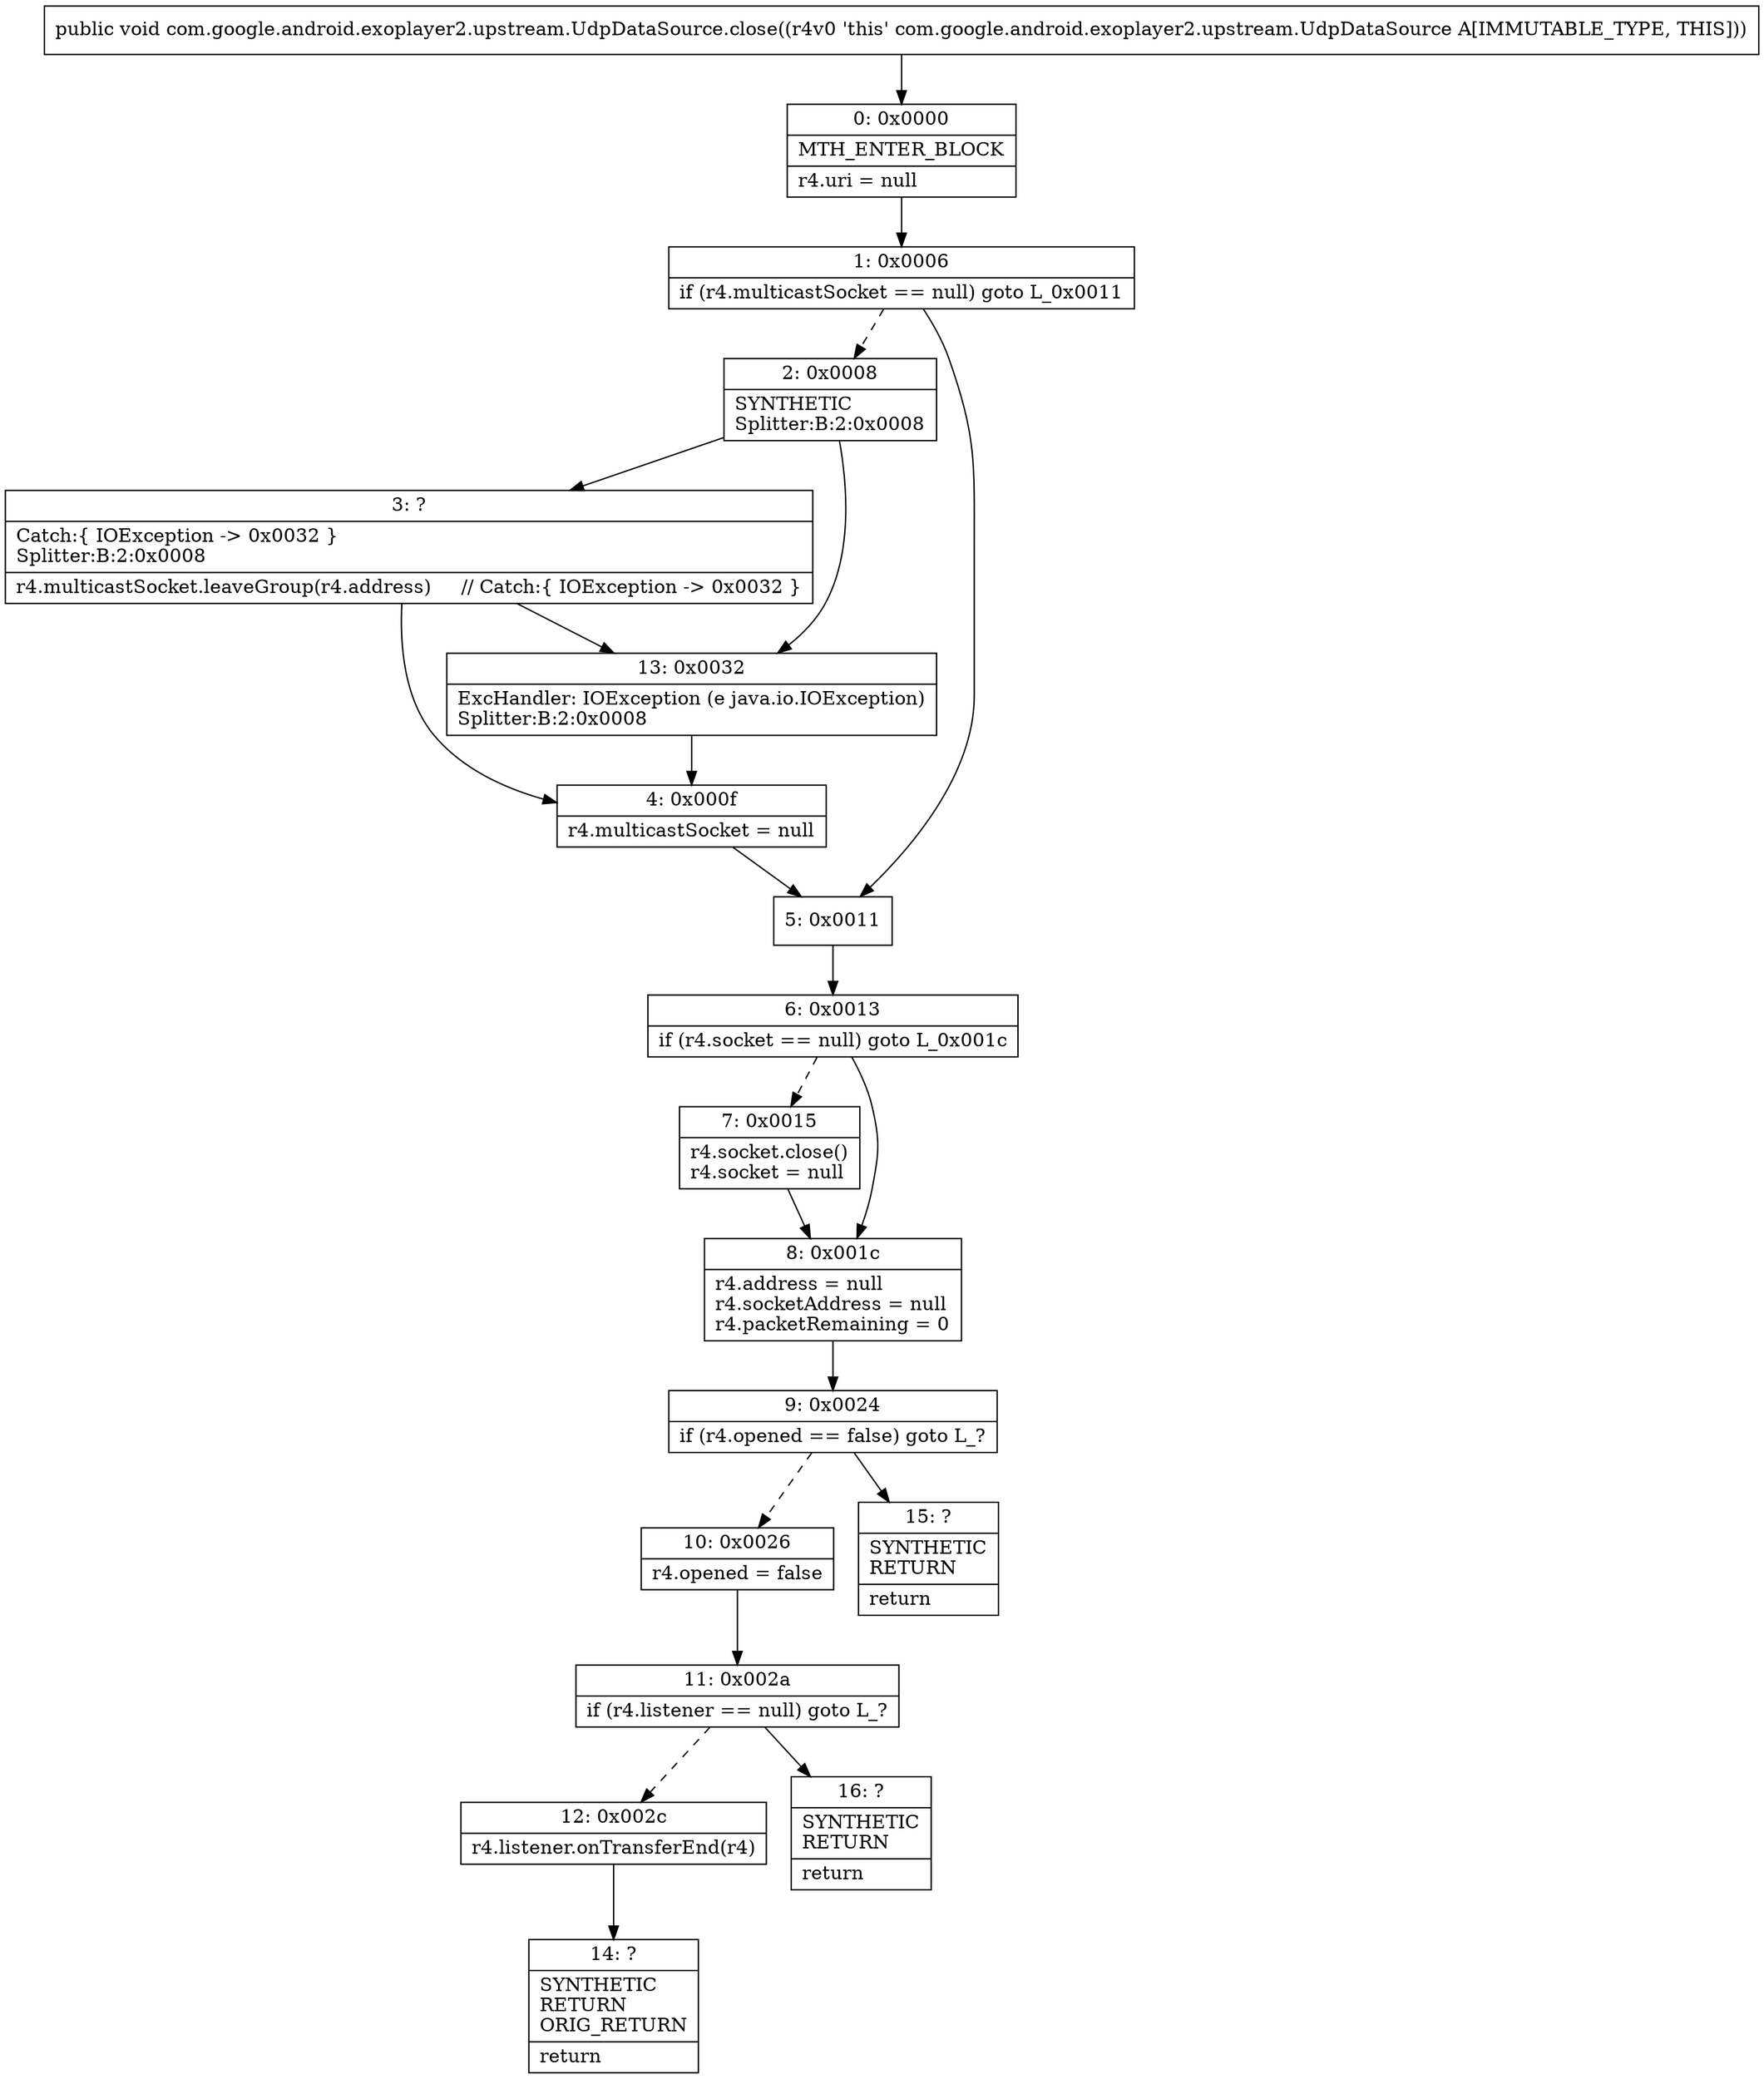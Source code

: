 digraph "CFG forcom.google.android.exoplayer2.upstream.UdpDataSource.close()V" {
Node_0 [shape=record,label="{0\:\ 0x0000|MTH_ENTER_BLOCK\l|r4.uri = null\l}"];
Node_1 [shape=record,label="{1\:\ 0x0006|if (r4.multicastSocket == null) goto L_0x0011\l}"];
Node_2 [shape=record,label="{2\:\ 0x0008|SYNTHETIC\lSplitter:B:2:0x0008\l}"];
Node_3 [shape=record,label="{3\:\ ?|Catch:\{ IOException \-\> 0x0032 \}\lSplitter:B:2:0x0008\l|r4.multicastSocket.leaveGroup(r4.address)     \/\/ Catch:\{ IOException \-\> 0x0032 \}\l}"];
Node_4 [shape=record,label="{4\:\ 0x000f|r4.multicastSocket = null\l}"];
Node_5 [shape=record,label="{5\:\ 0x0011}"];
Node_6 [shape=record,label="{6\:\ 0x0013|if (r4.socket == null) goto L_0x001c\l}"];
Node_7 [shape=record,label="{7\:\ 0x0015|r4.socket.close()\lr4.socket = null\l}"];
Node_8 [shape=record,label="{8\:\ 0x001c|r4.address = null\lr4.socketAddress = null\lr4.packetRemaining = 0\l}"];
Node_9 [shape=record,label="{9\:\ 0x0024|if (r4.opened == false) goto L_?\l}"];
Node_10 [shape=record,label="{10\:\ 0x0026|r4.opened = false\l}"];
Node_11 [shape=record,label="{11\:\ 0x002a|if (r4.listener == null) goto L_?\l}"];
Node_12 [shape=record,label="{12\:\ 0x002c|r4.listener.onTransferEnd(r4)\l}"];
Node_13 [shape=record,label="{13\:\ 0x0032|ExcHandler: IOException (e java.io.IOException)\lSplitter:B:2:0x0008\l}"];
Node_14 [shape=record,label="{14\:\ ?|SYNTHETIC\lRETURN\lORIG_RETURN\l|return\l}"];
Node_15 [shape=record,label="{15\:\ ?|SYNTHETIC\lRETURN\l|return\l}"];
Node_16 [shape=record,label="{16\:\ ?|SYNTHETIC\lRETURN\l|return\l}"];
MethodNode[shape=record,label="{public void com.google.android.exoplayer2.upstream.UdpDataSource.close((r4v0 'this' com.google.android.exoplayer2.upstream.UdpDataSource A[IMMUTABLE_TYPE, THIS])) }"];
MethodNode -> Node_0;
Node_0 -> Node_1;
Node_1 -> Node_2[style=dashed];
Node_1 -> Node_5;
Node_2 -> Node_3;
Node_2 -> Node_13;
Node_3 -> Node_4;
Node_3 -> Node_13;
Node_4 -> Node_5;
Node_5 -> Node_6;
Node_6 -> Node_7[style=dashed];
Node_6 -> Node_8;
Node_7 -> Node_8;
Node_8 -> Node_9;
Node_9 -> Node_10[style=dashed];
Node_9 -> Node_15;
Node_10 -> Node_11;
Node_11 -> Node_12[style=dashed];
Node_11 -> Node_16;
Node_12 -> Node_14;
Node_13 -> Node_4;
}

